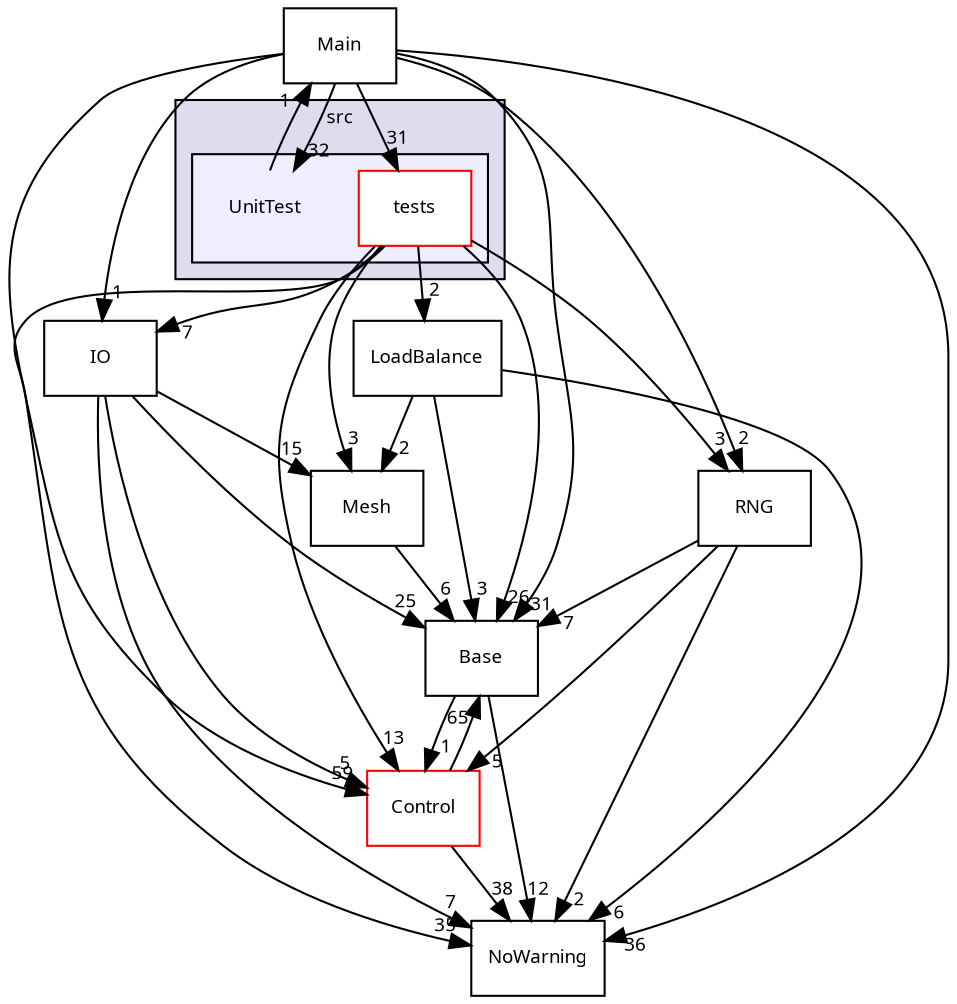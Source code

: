 digraph "/tmp/q/quinoa/src/UnitTest" {
  bgcolor=transparent;
  compound=true
  node [ fontsize="9", fontname="sans-serif"];
  edge [ labelfontsize="9", labelfontname="sans-serif"];
  subgraph clusterdir_68267d1309a1af8e8297ef4c3efbcdba {
    graph [ bgcolor="#ddddee", pencolor="black", label="src" fontname="sans-serif", fontsize="9", URL="dir_68267d1309a1af8e8297ef4c3efbcdba.html"]
  subgraph clusterdir_6a65f8253cb19bc66f63ef1cca2dfcf2 {
    graph [ bgcolor="#eeeeff", pencolor="black", label="" URL="dir_6a65f8253cb19bc66f63ef1cca2dfcf2.html"];
    dir_6a65f8253cb19bc66f63ef1cca2dfcf2 [shape=plaintext label="UnitTest"];
    dir_e95e2e38e51776ad287a40ec1ceb7b78 [shape=box label="tests" color="red" fillcolor="white" style="filled" URL="dir_e95e2e38e51776ad287a40ec1ceb7b78.html"];
  }
  }
  dir_4bb77202a85366e5a69049a6555c5ad7 [shape=box label="Main" URL="dir_4bb77202a85366e5a69049a6555c5ad7.html"];
  dir_3e32a96ce5cfcb0c73109361e7fa459f [shape=box label="Mesh" URL="dir_3e32a96ce5cfcb0c73109361e7fa459f.html"];
  dir_fae119eb913a40fe8ed97cde8b98911e [shape=box label="IO" URL="dir_fae119eb913a40fe8ed97cde8b98911e.html"];
  dir_349519ce8f154b6252d6d70ee915b7d5 [shape=box label="RNG" URL="dir_349519ce8f154b6252d6d70ee915b7d5.html"];
  dir_7e34f0efff2ff25c5f7cf9ee4af7a0ce [shape=box label="NoWarning" URL="dir_7e34f0efff2ff25c5f7cf9ee4af7a0ce.html"];
  dir_95fc3c41be4c0cbce8d98b405b0f786e [shape=box label="LoadBalance" URL="dir_95fc3c41be4c0cbce8d98b405b0f786e.html"];
  dir_4814b1a558d470c33d85e65dbde02eaa [shape=box label="Base" URL="dir_4814b1a558d470c33d85e65dbde02eaa.html"];
  dir_3ff0826a6d651abbf0f532354e1ac7dc [shape=box label="Control" color="red" URL="dir_3ff0826a6d651abbf0f532354e1ac7dc.html"];
  dir_4bb77202a85366e5a69049a6555c5ad7->dir_fae119eb913a40fe8ed97cde8b98911e [headlabel="1", labeldistance=1.5 headhref="dir_000032_000029.html"];
  dir_4bb77202a85366e5a69049a6555c5ad7->dir_6a65f8253cb19bc66f63ef1cca2dfcf2 [headlabel="32", labeldistance=1.5 headhref="dir_000032_000036.html"];
  dir_4bb77202a85366e5a69049a6555c5ad7->dir_349519ce8f154b6252d6d70ee915b7d5 [headlabel="2", labeldistance=1.5 headhref="dir_000032_000023.html"];
  dir_4bb77202a85366e5a69049a6555c5ad7->dir_7e34f0efff2ff25c5f7cf9ee4af7a0ce [headlabel="36", labeldistance=1.5 headhref="dir_000032_000034.html"];
  dir_4bb77202a85366e5a69049a6555c5ad7->dir_4814b1a558d470c33d85e65dbde02eaa [headlabel="31", labeldistance=1.5 headhref="dir_000032_000002.html"];
  dir_4bb77202a85366e5a69049a6555c5ad7->dir_3ff0826a6d651abbf0f532354e1ac7dc [headlabel="59", labeldistance=1.5 headhref="dir_000032_000003.html"];
  dir_4bb77202a85366e5a69049a6555c5ad7->dir_e95e2e38e51776ad287a40ec1ceb7b78 [headlabel="31", labeldistance=1.5 headhref="dir_000032_000037.html"];
  dir_3e32a96ce5cfcb0c73109361e7fa459f->dir_4814b1a558d470c33d85e65dbde02eaa [headlabel="6", labeldistance=1.5 headhref="dir_000033_000002.html"];
  dir_fae119eb913a40fe8ed97cde8b98911e->dir_3e32a96ce5cfcb0c73109361e7fa459f [headlabel="15", labeldistance=1.5 headhref="dir_000029_000033.html"];
  dir_fae119eb913a40fe8ed97cde8b98911e->dir_7e34f0efff2ff25c5f7cf9ee4af7a0ce [headlabel="7", labeldistance=1.5 headhref="dir_000029_000034.html"];
  dir_fae119eb913a40fe8ed97cde8b98911e->dir_4814b1a558d470c33d85e65dbde02eaa [headlabel="25", labeldistance=1.5 headhref="dir_000029_000002.html"];
  dir_fae119eb913a40fe8ed97cde8b98911e->dir_3ff0826a6d651abbf0f532354e1ac7dc [headlabel="5", labeldistance=1.5 headhref="dir_000029_000003.html"];
  dir_6a65f8253cb19bc66f63ef1cca2dfcf2->dir_4bb77202a85366e5a69049a6555c5ad7 [headlabel="1", labeldistance=1.5 headhref="dir_000036_000032.html"];
  dir_349519ce8f154b6252d6d70ee915b7d5->dir_7e34f0efff2ff25c5f7cf9ee4af7a0ce [headlabel="2", labeldistance=1.5 headhref="dir_000023_000034.html"];
  dir_349519ce8f154b6252d6d70ee915b7d5->dir_4814b1a558d470c33d85e65dbde02eaa [headlabel="7", labeldistance=1.5 headhref="dir_000023_000002.html"];
  dir_349519ce8f154b6252d6d70ee915b7d5->dir_3ff0826a6d651abbf0f532354e1ac7dc [headlabel="5", labeldistance=1.5 headhref="dir_000023_000003.html"];
  dir_95fc3c41be4c0cbce8d98b405b0f786e->dir_3e32a96ce5cfcb0c73109361e7fa459f [headlabel="2", labeldistance=1.5 headhref="dir_000031_000033.html"];
  dir_95fc3c41be4c0cbce8d98b405b0f786e->dir_7e34f0efff2ff25c5f7cf9ee4af7a0ce [headlabel="6", labeldistance=1.5 headhref="dir_000031_000034.html"];
  dir_95fc3c41be4c0cbce8d98b405b0f786e->dir_4814b1a558d470c33d85e65dbde02eaa [headlabel="3", labeldistance=1.5 headhref="dir_000031_000002.html"];
  dir_4814b1a558d470c33d85e65dbde02eaa->dir_7e34f0efff2ff25c5f7cf9ee4af7a0ce [headlabel="12", labeldistance=1.5 headhref="dir_000002_000034.html"];
  dir_4814b1a558d470c33d85e65dbde02eaa->dir_3ff0826a6d651abbf0f532354e1ac7dc [headlabel="1", labeldistance=1.5 headhref="dir_000002_000003.html"];
  dir_3ff0826a6d651abbf0f532354e1ac7dc->dir_7e34f0efff2ff25c5f7cf9ee4af7a0ce [headlabel="38", labeldistance=1.5 headhref="dir_000003_000034.html"];
  dir_3ff0826a6d651abbf0f532354e1ac7dc->dir_4814b1a558d470c33d85e65dbde02eaa [headlabel="65", labeldistance=1.5 headhref="dir_000003_000002.html"];
  dir_e95e2e38e51776ad287a40ec1ceb7b78->dir_3e32a96ce5cfcb0c73109361e7fa459f [headlabel="3", labeldistance=1.5 headhref="dir_000037_000033.html"];
  dir_e95e2e38e51776ad287a40ec1ceb7b78->dir_fae119eb913a40fe8ed97cde8b98911e [headlabel="7", labeldistance=1.5 headhref="dir_000037_000029.html"];
  dir_e95e2e38e51776ad287a40ec1ceb7b78->dir_349519ce8f154b6252d6d70ee915b7d5 [headlabel="3", labeldistance=1.5 headhref="dir_000037_000023.html"];
  dir_e95e2e38e51776ad287a40ec1ceb7b78->dir_7e34f0efff2ff25c5f7cf9ee4af7a0ce [headlabel="35", labeldistance=1.5 headhref="dir_000037_000034.html"];
  dir_e95e2e38e51776ad287a40ec1ceb7b78->dir_95fc3c41be4c0cbce8d98b405b0f786e [headlabel="2", labeldistance=1.5 headhref="dir_000037_000031.html"];
  dir_e95e2e38e51776ad287a40ec1ceb7b78->dir_4814b1a558d470c33d85e65dbde02eaa [headlabel="26", labeldistance=1.5 headhref="dir_000037_000002.html"];
  dir_e95e2e38e51776ad287a40ec1ceb7b78->dir_3ff0826a6d651abbf0f532354e1ac7dc [headlabel="13", labeldistance=1.5 headhref="dir_000037_000003.html"];
}
